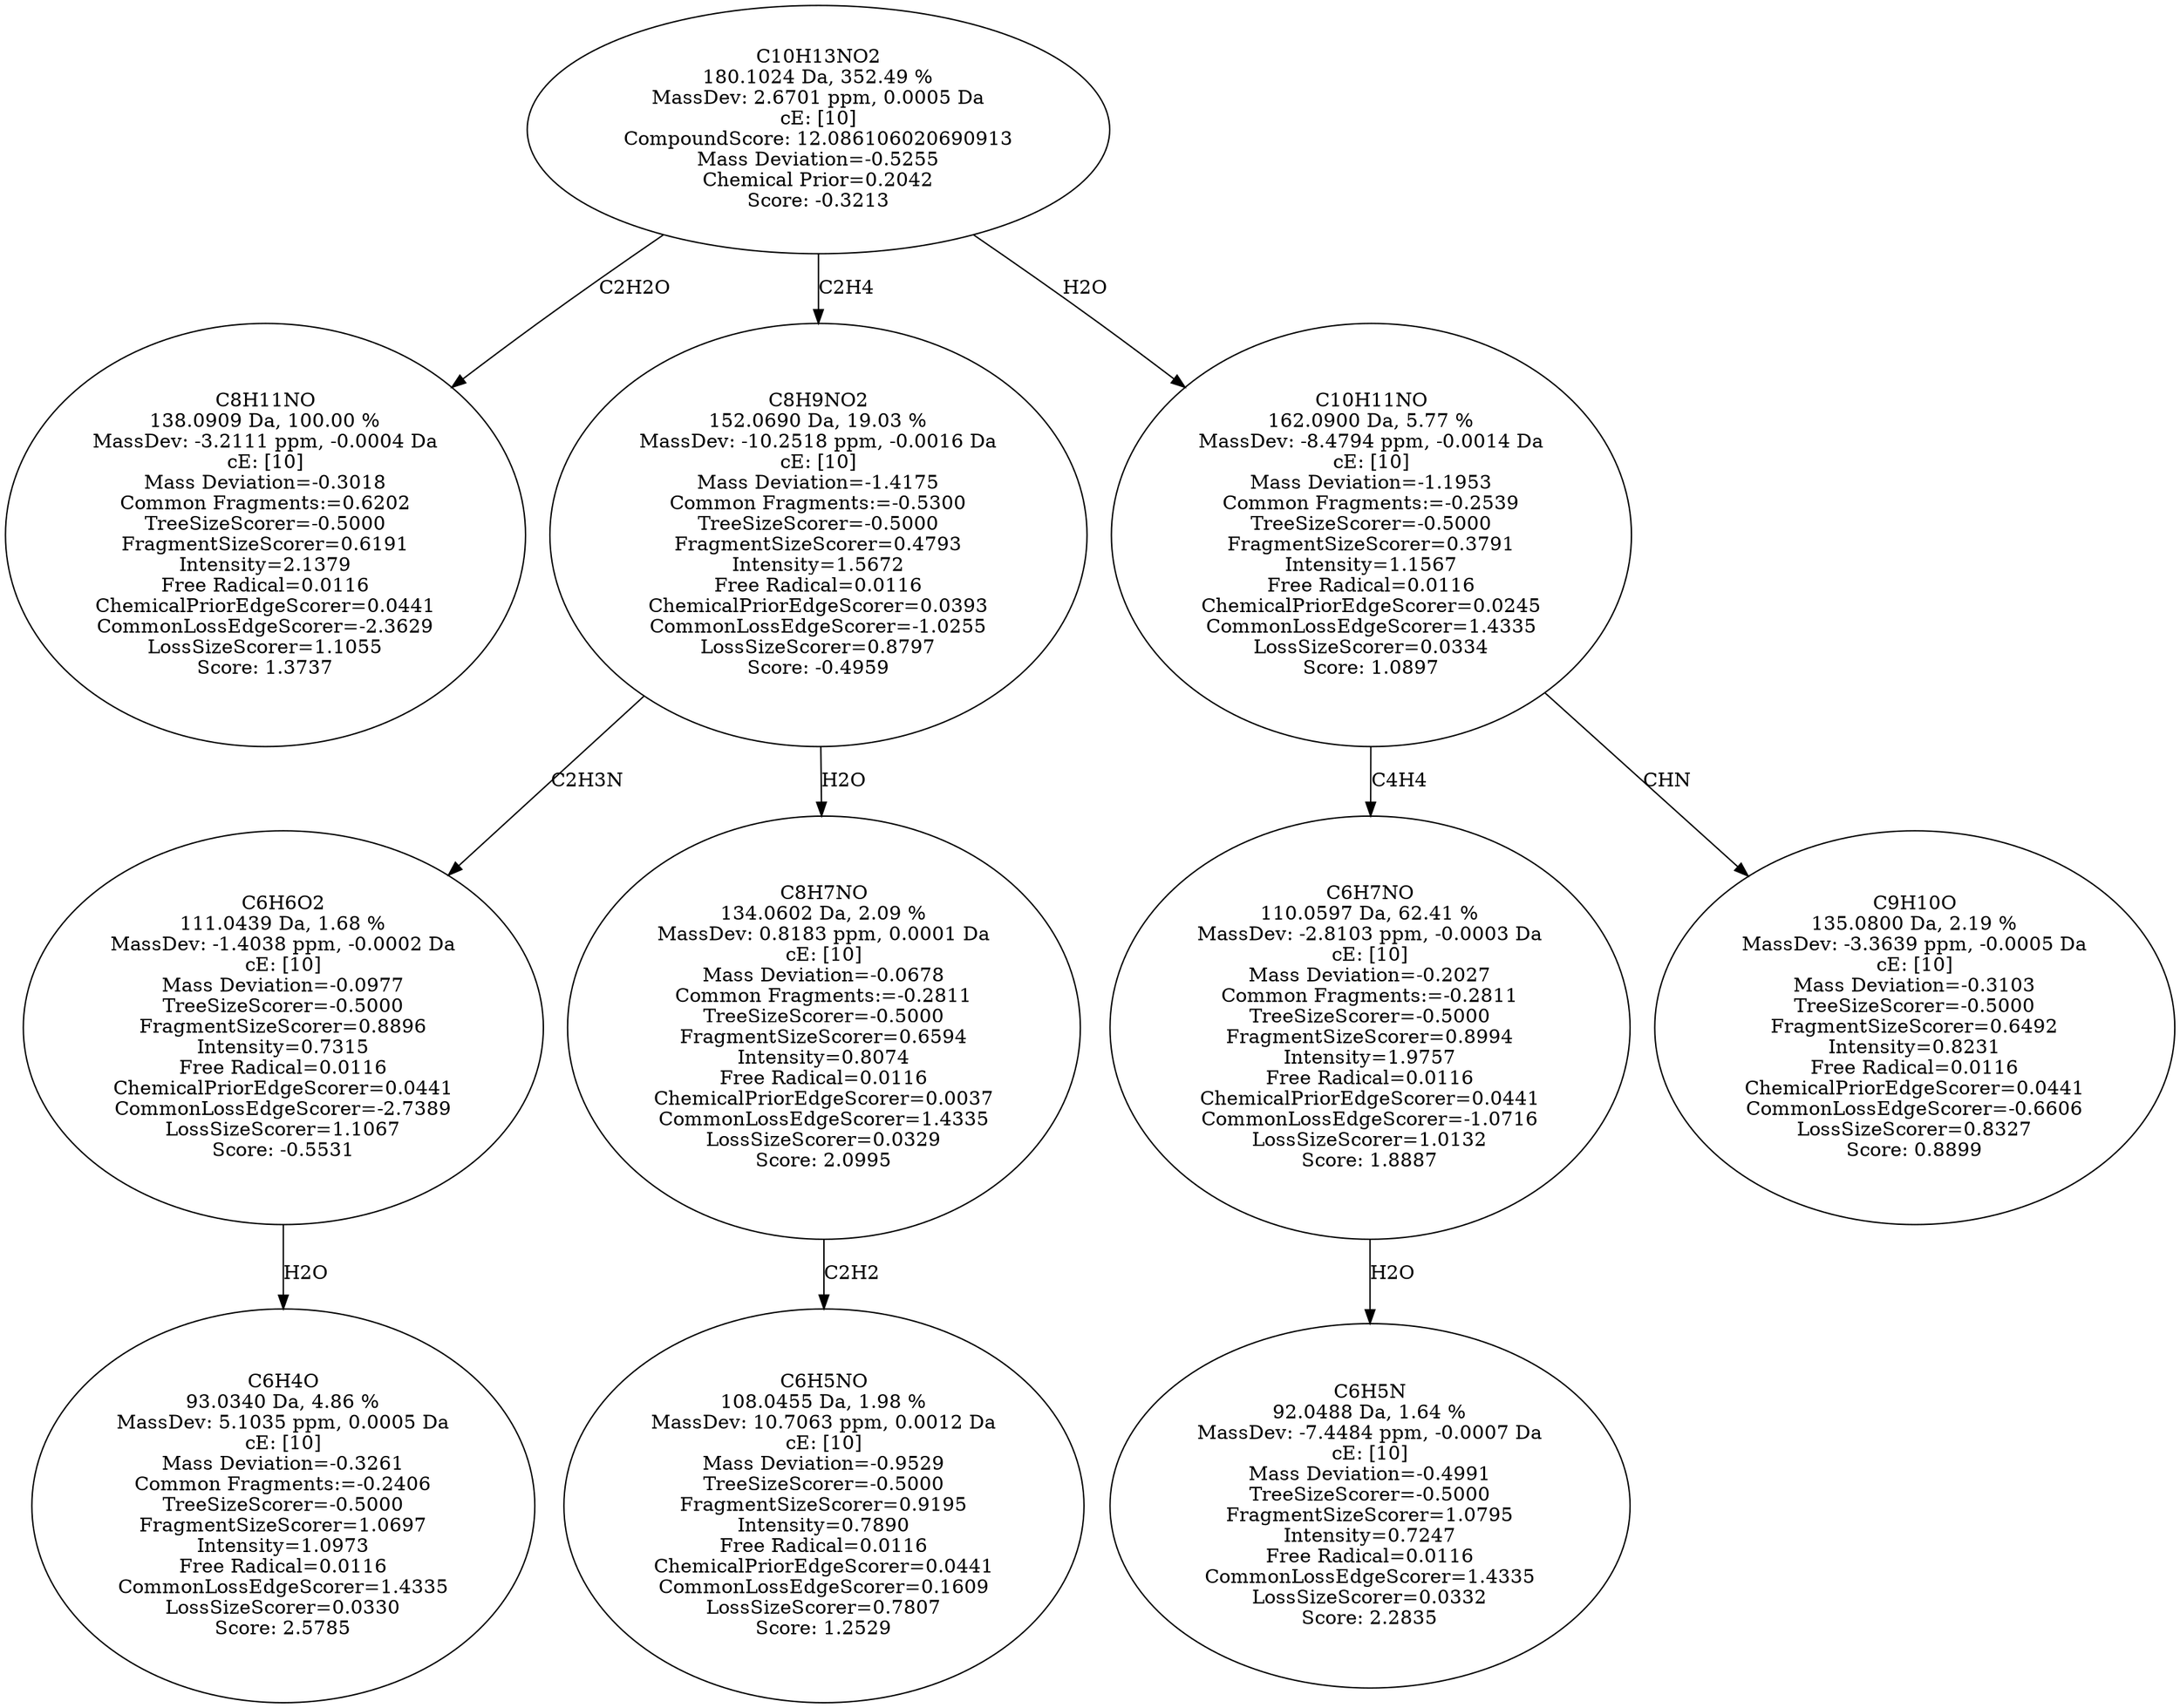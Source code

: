 strict digraph {
v1 [label="C8H11NO\n138.0909 Da, 100.00 %\nMassDev: -3.2111 ppm, -0.0004 Da\ncE: [10]\nMass Deviation=-0.3018\nCommon Fragments:=0.6202\nTreeSizeScorer=-0.5000\nFragmentSizeScorer=0.6191\nIntensity=2.1379\nFree Radical=0.0116\nChemicalPriorEdgeScorer=0.0441\nCommonLossEdgeScorer=-2.3629\nLossSizeScorer=1.1055\nScore: 1.3737"];
v2 [label="C6H4O\n93.0340 Da, 4.86 %\nMassDev: 5.1035 ppm, 0.0005 Da\ncE: [10]\nMass Deviation=-0.3261\nCommon Fragments:=-0.2406\nTreeSizeScorer=-0.5000\nFragmentSizeScorer=1.0697\nIntensity=1.0973\nFree Radical=0.0116\nCommonLossEdgeScorer=1.4335\nLossSizeScorer=0.0330\nScore: 2.5785"];
v3 [label="C6H6O2\n111.0439 Da, 1.68 %\nMassDev: -1.4038 ppm, -0.0002 Da\ncE: [10]\nMass Deviation=-0.0977\nTreeSizeScorer=-0.5000\nFragmentSizeScorer=0.8896\nIntensity=0.7315\nFree Radical=0.0116\nChemicalPriorEdgeScorer=0.0441\nCommonLossEdgeScorer=-2.7389\nLossSizeScorer=1.1067\nScore: -0.5531"];
v4 [label="C6H5NO\n108.0455 Da, 1.98 %\nMassDev: 10.7063 ppm, 0.0012 Da\ncE: [10]\nMass Deviation=-0.9529\nTreeSizeScorer=-0.5000\nFragmentSizeScorer=0.9195\nIntensity=0.7890\nFree Radical=0.0116\nChemicalPriorEdgeScorer=0.0441\nCommonLossEdgeScorer=0.1609\nLossSizeScorer=0.7807\nScore: 1.2529"];
v5 [label="C8H7NO\n134.0602 Da, 2.09 %\nMassDev: 0.8183 ppm, 0.0001 Da\ncE: [10]\nMass Deviation=-0.0678\nCommon Fragments:=-0.2811\nTreeSizeScorer=-0.5000\nFragmentSizeScorer=0.6594\nIntensity=0.8074\nFree Radical=0.0116\nChemicalPriorEdgeScorer=0.0037\nCommonLossEdgeScorer=1.4335\nLossSizeScorer=0.0329\nScore: 2.0995"];
v6 [label="C8H9NO2\n152.0690 Da, 19.03 %\nMassDev: -10.2518 ppm, -0.0016 Da\ncE: [10]\nMass Deviation=-1.4175\nCommon Fragments:=-0.5300\nTreeSizeScorer=-0.5000\nFragmentSizeScorer=0.4793\nIntensity=1.5672\nFree Radical=0.0116\nChemicalPriorEdgeScorer=0.0393\nCommonLossEdgeScorer=-1.0255\nLossSizeScorer=0.8797\nScore: -0.4959"];
v7 [label="C6H5N\n92.0488 Da, 1.64 %\nMassDev: -7.4484 ppm, -0.0007 Da\ncE: [10]\nMass Deviation=-0.4991\nTreeSizeScorer=-0.5000\nFragmentSizeScorer=1.0795\nIntensity=0.7247\nFree Radical=0.0116\nCommonLossEdgeScorer=1.4335\nLossSizeScorer=0.0332\nScore: 2.2835"];
v8 [label="C6H7NO\n110.0597 Da, 62.41 %\nMassDev: -2.8103 ppm, -0.0003 Da\ncE: [10]\nMass Deviation=-0.2027\nCommon Fragments:=-0.2811\nTreeSizeScorer=-0.5000\nFragmentSizeScorer=0.8994\nIntensity=1.9757\nFree Radical=0.0116\nChemicalPriorEdgeScorer=0.0441\nCommonLossEdgeScorer=-1.0716\nLossSizeScorer=1.0132\nScore: 1.8887"];
v9 [label="C9H10O\n135.0800 Da, 2.19 %\nMassDev: -3.3639 ppm, -0.0005 Da\ncE: [10]\nMass Deviation=-0.3103\nTreeSizeScorer=-0.5000\nFragmentSizeScorer=0.6492\nIntensity=0.8231\nFree Radical=0.0116\nChemicalPriorEdgeScorer=0.0441\nCommonLossEdgeScorer=-0.6606\nLossSizeScorer=0.8327\nScore: 0.8899"];
v10 [label="C10H11NO\n162.0900 Da, 5.77 %\nMassDev: -8.4794 ppm, -0.0014 Da\ncE: [10]\nMass Deviation=-1.1953\nCommon Fragments:=-0.2539\nTreeSizeScorer=-0.5000\nFragmentSizeScorer=0.3791\nIntensity=1.1567\nFree Radical=0.0116\nChemicalPriorEdgeScorer=0.0245\nCommonLossEdgeScorer=1.4335\nLossSizeScorer=0.0334\nScore: 1.0897"];
v11 [label="C10H13NO2\n180.1024 Da, 352.49 %\nMassDev: 2.6701 ppm, 0.0005 Da\ncE: [10]\nCompoundScore: 12.086106020690913\nMass Deviation=-0.5255\nChemical Prior=0.2042\nScore: -0.3213"];
v11 -> v1 [label="C2H2O"];
v3 -> v2 [label="H2O"];
v6 -> v3 [label="C2H3N"];
v5 -> v4 [label="C2H2"];
v6 -> v5 [label="H2O"];
v11 -> v6 [label="C2H4"];
v8 -> v7 [label="H2O"];
v10 -> v8 [label="C4H4"];
v10 -> v9 [label="CHN"];
v11 -> v10 [label="H2O"];
}